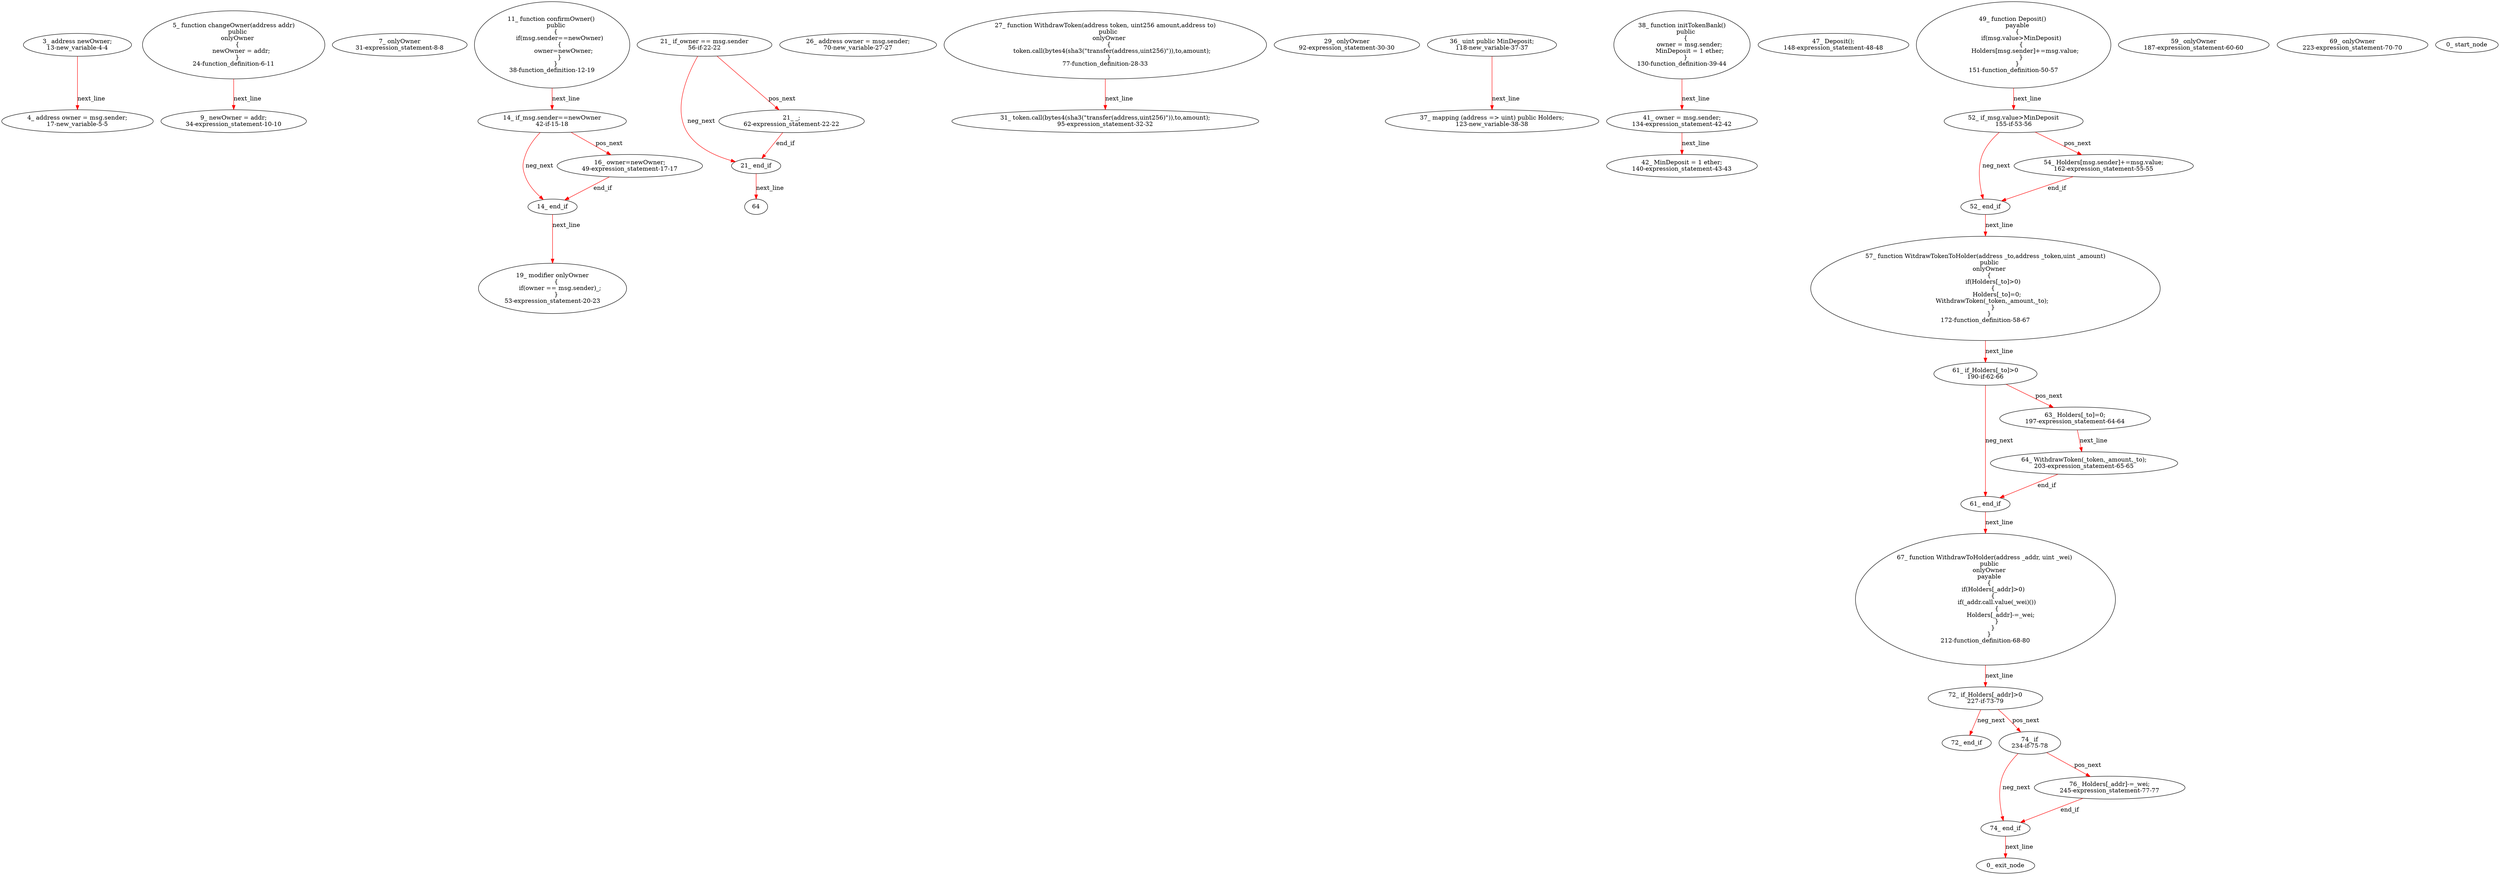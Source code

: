 digraph  {
13 [label="3_ address newOwner;\n13-new_variable-4-4", method="", type_label=new_variable];
17 [label="4_ address owner = msg.sender;\n17-new_variable-5-5", method="", type_label=new_variable];
24 [label="5_ function changeOwner(address addr)\n    public\n    onlyOwner\n    {\n        newOwner = addr;\n    }\n24-function_definition-6-11", method="changeOwner(address addr)", type_label=function_definition];
31 [label="7_ onlyOwner\n31-expression_statement-8-8", method="changeOwner(address addr)", type_label=expression_statement];
34 [label="9_ newOwner = addr;\n34-expression_statement-10-10", method="changeOwner(address addr)", type_label=expression_statement];
38 [label="11_ function confirmOwner() \n    public\n    {\n        if(msg.sender==newOwner)\n        {\n            owner=newOwner;\n        }\n    }\n38-function_definition-12-19", method="confirmOwner()", type_label=function_definition];
42 [label="14_ if_msg.sender==newOwner\n42-if-15-18", method="confirmOwner()", type_label=if];
288 [label="14_ end_if", method="confirmOwner()", type_label=end_if];
49 [label="16_ owner=newOwner;\n49-expression_statement-17-17", method="confirmOwner()", type_label=expression_statement];
53 [label="19_ modifier onlyOwner\n    {\n        if(owner == msg.sender)_;\n    }\n53-expression_statement-20-23", method="", type_label=expression_statement];
56 [label="21_ if_owner == msg.sender\n56-if-22-22", method="", type_label=if];
302 [label="21_ end_if", method="", type_label=end_if];
62 [label="21_ _;\n62-expression_statement-22-22", method="", type_label=expression_statement];
70 [label="26_ address owner = msg.sender;\n70-new_variable-27-27", method="", type_label=new_variable];
77 [label="27_ function WithdrawToken(address token, uint256 amount,address to)\n    public \n    onlyOwner\n    {\n        token.call(bytes4(sha3(\"transfer(address,uint256)\")),to,amount); \n    }\n77-function_definition-28-33", method="WithdrawToken(address token,uint256 amount,address to)", type_label=function_definition];
92 [label="29_ onlyOwner\n92-expression_statement-30-30", method="WithdrawToken(address token,uint256 amount,address to)", type_label=expression_statement];
95 [label="31_ token.call(bytes4(sha3(\"transfer(address,uint256)\")),to,amount);\n95-expression_statement-32-32", method="WithdrawToken(address token,uint256 amount,address to)", type_label=expression_statement];
118 [label="36_ uint public MinDeposit;\n118-new_variable-37-37", method="", type_label=new_variable];
123 [label="37_ mapping (address => uint) public Holders;\n123-new_variable-38-38", method="", type_label=new_variable];
130 [label="38_ function initTokenBank()\n    public\n    {\n        owner = msg.sender;\n        MinDeposit = 1 ether;\n    }\n130-function_definition-39-44", method="initTokenBank()", type_label=function_definition];
134 [label="41_ owner = msg.sender;\n134-expression_statement-42-42", method="initTokenBank()", type_label=expression_statement];
140 [label="42_ MinDeposit = 1 ether;\n140-expression_statement-43-43", method="initTokenBank()", type_label=expression_statement];
148 [label="47_ Deposit();\n148-expression_statement-48-48", method="", type_label=expression_statement];
151 [label="49_ function Deposit() \n    payable\n    {\n        if(msg.value>MinDeposit)\n        {\n            Holders[msg.sender]+=msg.value;\n        }\n    }\n151-function_definition-50-57", method="Deposit()", type_label=function_definition];
155 [label="52_ if_msg.value>MinDeposit\n155-if-53-56", method="Deposit()", type_label=if];
401 [label="52_ end_if", method="Deposit()", type_label=end_if];
162 [label="54_ Holders[msg.sender]+=msg.value;\n162-expression_statement-55-55", method="Deposit()", type_label=expression_statement];
172 [label="57_ function WitdrawTokenToHolder(address _to,address _token,uint _amount)\n    public\n    onlyOwner\n    {\n        if(Holders[_to]>0)\n        {\n            Holders[_to]=0;\n            WithdrawToken(_token,_amount,_to);     \n        }\n    }\n172-function_definition-58-67", method="WitdrawTokenToHolder(address _to,address _token,uint _amount)", type_label=function_definition];
187 [label="59_ onlyOwner\n187-expression_statement-60-60", method="WitdrawTokenToHolder(address _to,address _token,uint _amount)", type_label=expression_statement];
190 [label="61_ if_Holders[_to]>0\n190-if-62-66", method="WitdrawTokenToHolder(address _to,address _token,uint _amount)", type_label=if];
436 [label="61_ end_if", method="WitdrawTokenToHolder(address _to,address _token,uint _amount)", type_label=end_if];
197 [label="63_ Holders[_to]=0;\n197-expression_statement-64-64", method="WitdrawTokenToHolder(address _to,address _token,uint _amount)", type_label=expression_statement];
203 [label="64_ WithdrawToken(_token,_amount,_to);\n203-expression_statement-65-65", method="WitdrawTokenToHolder(address _to,address _token,uint _amount)", type_label=expression_statement];
212 [label="67_ function WithdrawToHolder(address _addr, uint _wei) \n    public\n    onlyOwner\n    payable\n    {\n        if(Holders[_addr]>0)\n        {\n            if(_addr.call.value(_wei)())\n            {\n                Holders[_addr]-=_wei;\n            }\n        }\n    }\n212-function_definition-68-80", method="WithdrawToHolder(address _addr,uint _wei)", type_label=function_definition];
223 [label="69_ onlyOwner\n223-expression_statement-70-70", method="WithdrawToHolder(address _addr,uint _wei)", type_label=expression_statement];
227 [label="72_ if_Holders[_addr]>0\n227-if-73-79", method="WithdrawToHolder(address _addr,uint _wei)", type_label=if];
473 [label="72_ end_if", method="WithdrawToHolder(address _addr,uint _wei)", type_label=end_if];
234 [label="74_ if\n234-if-75-78", method="WithdrawToHolder(address _addr,uint _wei)", type_label=if];
480 [label="74_ end_if", method="WithdrawToHolder(address _addr,uint _wei)", type_label=end_if];
245 [label="76_ Holders[_addr]-=_wei;\n245-expression_statement-77-77", method="WithdrawToHolder(address _addr,uint _wei)", type_label=expression_statement];
1 [label="0_ start_node", method="", type_label=start];
2 [label="0_ exit_node", method="", type_label=exit];
64;
13 -> 17  [color=red, controlflow_type=next_line, edge_type=CFG_edge, key=0, label=next_line];
24 -> 34  [color=red, controlflow_type=next_line, edge_type=CFG_edge, key=0, label=next_line];
38 -> 42  [color=red, controlflow_type=next_line, edge_type=CFG_edge, key=0, label=next_line];
42 -> 49  [color=red, controlflow_type=pos_next, edge_type=CFG_edge, key=0, label=pos_next];
42 -> 288  [color=red, controlflow_type=neg_next, edge_type=CFG_edge, key=0, label=neg_next];
288 -> 53  [color=red, controlflow_type=next_line, edge_type=CFG_edge, key=0, label=next_line];
49 -> 288  [color=red, controlflow_type=end_if, edge_type=CFG_edge, key=0, label=end_if];
56 -> 62  [color=red, controlflow_type=pos_next, edge_type=CFG_edge, key=0, label=pos_next];
56 -> 302  [color=red, controlflow_type=neg_next, edge_type=CFG_edge, key=0, label=neg_next];
302 -> 64  [color=red, controlflow_type=next_line, edge_type=CFG_edge, key=0, label=next_line];
62 -> 302  [color=red, controlflow_type=end_if, edge_type=CFG_edge, key=0, label=end_if];
77 -> 95  [color=red, controlflow_type=next_line, edge_type=CFG_edge, key=0, label=next_line];
118 -> 123  [color=red, controlflow_type=next_line, edge_type=CFG_edge, key=0, label=next_line];
130 -> 134  [color=red, controlflow_type=next_line, edge_type=CFG_edge, key=0, label=next_line];
134 -> 140  [color=red, controlflow_type=next_line, edge_type=CFG_edge, key=0, label=next_line];
151 -> 155  [color=red, controlflow_type=next_line, edge_type=CFG_edge, key=0, label=next_line];
155 -> 162  [color=red, controlflow_type=pos_next, edge_type=CFG_edge, key=0, label=pos_next];
155 -> 401  [color=red, controlflow_type=neg_next, edge_type=CFG_edge, key=0, label=neg_next];
401 -> 172  [color=red, controlflow_type=next_line, edge_type=CFG_edge, key=0, label=next_line];
162 -> 401  [color=red, controlflow_type=end_if, edge_type=CFG_edge, key=0, label=end_if];
172 -> 190  [color=red, controlflow_type=next_line, edge_type=CFG_edge, key=0, label=next_line];
190 -> 197  [color=red, controlflow_type=pos_next, edge_type=CFG_edge, key=0, label=pos_next];
190 -> 436  [color=red, controlflow_type=neg_next, edge_type=CFG_edge, key=0, label=neg_next];
436 -> 212  [color=red, controlflow_type=next_line, edge_type=CFG_edge, key=0, label=next_line];
197 -> 203  [color=red, controlflow_type=next_line, edge_type=CFG_edge, key=0, label=next_line];
203 -> 436  [color=red, controlflow_type=end_if, edge_type=CFG_edge, key=0, label=end_if];
212 -> 227  [color=red, controlflow_type=next_line, edge_type=CFG_edge, key=0, label=next_line];
227 -> 234  [color=red, controlflow_type=pos_next, edge_type=CFG_edge, key=0, label=pos_next];
227 -> 473  [color=red, controlflow_type=neg_next, edge_type=CFG_edge, key=0, label=neg_next];
234 -> 245  [color=red, controlflow_type=pos_next, edge_type=CFG_edge, key=0, label=pos_next];
234 -> 480  [color=red, controlflow_type=neg_next, edge_type=CFG_edge, key=0, label=neg_next];
480 -> 2  [color=red, controlflow_type=next_line, edge_type=CFG_edge, key=0, label=next_line];
245 -> 480  [color=red, controlflow_type=end_if, edge_type=CFG_edge, key=0, label=end_if];
}
